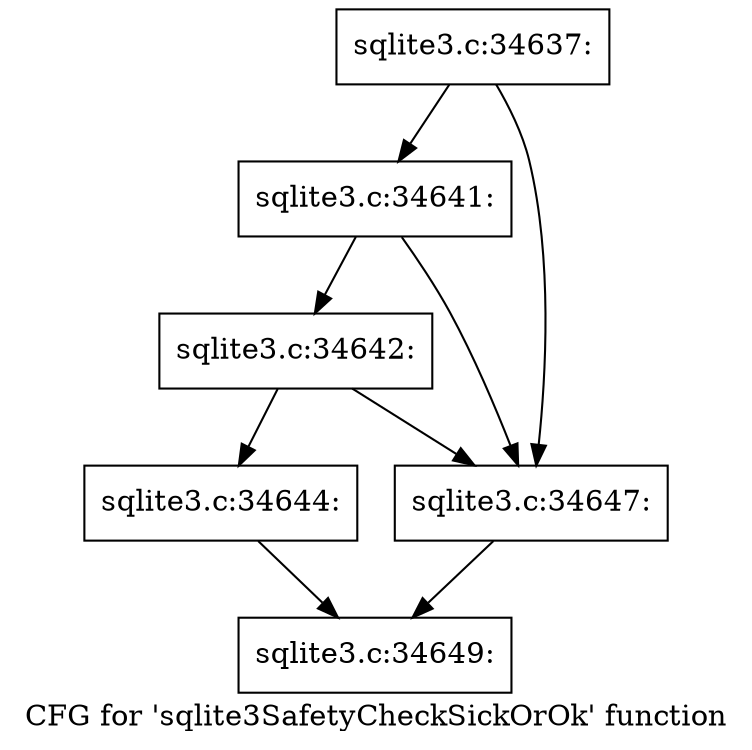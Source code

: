 digraph "CFG for 'sqlite3SafetyCheckSickOrOk' function" {
	label="CFG for 'sqlite3SafetyCheckSickOrOk' function";

	Node0x55c0f58e69c0 [shape=record,label="{sqlite3.c:34637:}"];
	Node0x55c0f58e69c0 -> Node0x55c0faa138f0;
	Node0x55c0f58e69c0 -> Node0x55c0faa13820;
	Node0x55c0faa138f0 [shape=record,label="{sqlite3.c:34641:}"];
	Node0x55c0faa138f0 -> Node0x55c0faa13870;
	Node0x55c0faa138f0 -> Node0x55c0faa13820;
	Node0x55c0faa13870 [shape=record,label="{sqlite3.c:34642:}"];
	Node0x55c0faa13870 -> Node0x55c0faa13070;
	Node0x55c0faa13870 -> Node0x55c0faa13820;
	Node0x55c0faa13070 [shape=record,label="{sqlite3.c:34644:}"];
	Node0x55c0faa13070 -> Node0x55c0faa0ec00;
	Node0x55c0faa13820 [shape=record,label="{sqlite3.c:34647:}"];
	Node0x55c0faa13820 -> Node0x55c0faa0ec00;
	Node0x55c0faa0ec00 [shape=record,label="{sqlite3.c:34649:}"];
}
